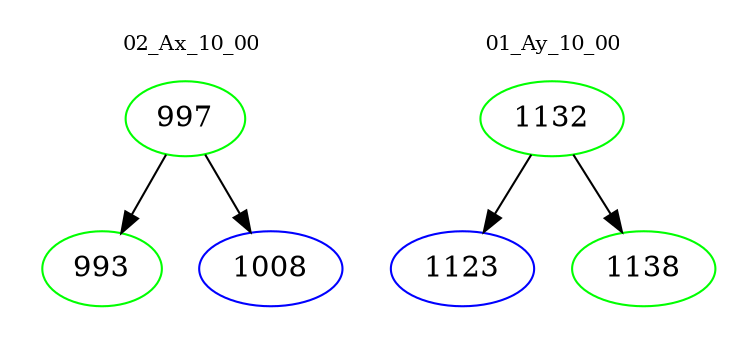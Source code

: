 digraph{
subgraph cluster_0 {
color = white
label = "02_Ax_10_00";
fontsize=10;
T0_997 [label="997", color="green"]
T0_997 -> T0_993 [color="black"]
T0_993 [label="993", color="green"]
T0_997 -> T0_1008 [color="black"]
T0_1008 [label="1008", color="blue"]
}
subgraph cluster_1 {
color = white
label = "01_Ay_10_00";
fontsize=10;
T1_1132 [label="1132", color="green"]
T1_1132 -> T1_1123 [color="black"]
T1_1123 [label="1123", color="blue"]
T1_1132 -> T1_1138 [color="black"]
T1_1138 [label="1138", color="green"]
}
}
